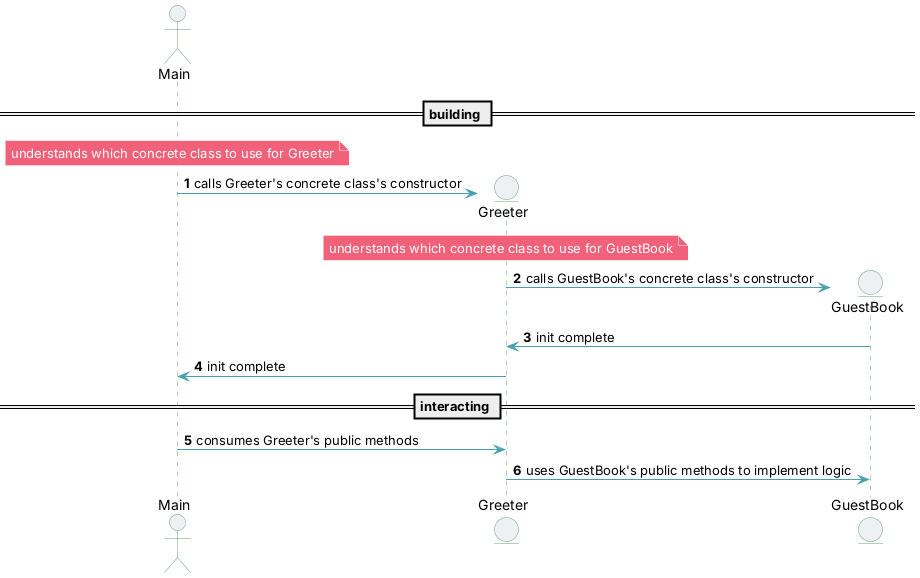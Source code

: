 @startuml
'https://plantuml.com/sequence-diagram

autonumber

!$WAVE_BLUE = "#003D4F"
!$SAPPHIRE_BLUE = "#47A1AD"
!$GRAY = "#EDF1F3"
!$GREEN = "#6B9E78"
!$YELLOW = "#CC850A"
!$PURPLE = "#634F7D"
!$PINK = "#F2617A"

!$FGCOLOR = $PINK
!$BGCOLOR = $GREEN

!$FONT_NAME = "Inter"

skinparam DefaultFontName $FONT_NAME

skinparam Sequence {
    ArrowColor $SAPPHIRE_BLUE

    LifeLineBorderColor $GREEN
}

skinparam Note {
  FontColor white
  BackgroundColor $PINK
  BorderColor white
  FontName $FONT_NAME
}

skinparam Actor {
    BorderColor $GREEN
    BackgroundColor $GRAY
}

skinparam Participant {
    BorderColor $GREEN
    BackgroundColor $GRAY
}

skinparam Control {
    BorderColor $GREEN
    BackgroundColor $GRAY
}

skinparam Database {
    BorderColor $GREEN
    BackgroundColor $GRAY
}

skinparam Entity {
    BorderColor $GREEN
    BackgroundColor $GRAY
}

skinparam Queue {
    BorderColor $GREEN
    BackgroundColor $GRAY
}

actor main as "Main"

== building ==
note over main: understands which concrete class to use for Greeter
create entity gr as "Greeter"
main -> gr: calls Greeter's concrete class's constructor

note over gr: understands which concrete class to use for GuestBook
create entity gb as "GuestBook"
gr -> gb: calls GuestBook's concrete class's constructor
gb -> gr: init complete
gr -> main: init complete

== interacting ==
main -> gr: consumes Greeter's public methods
gr -> gb: uses GuestBook's public methods to implement logic


@enduml